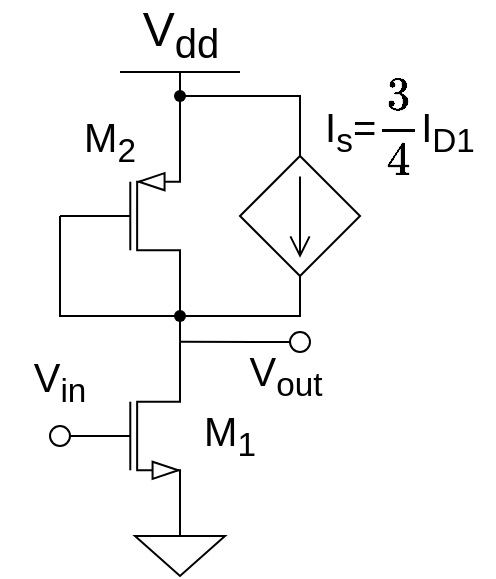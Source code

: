 <mxfile version="24.2.5" type="device">
  <diagram name="第 1 页" id="KQgFznmMk-7w00Asw3PZ">
    <mxGraphModel dx="795" dy="553" grid="1" gridSize="10" guides="1" tooltips="1" connect="1" arrows="1" fold="1" page="1" pageScale="1" pageWidth="827" pageHeight="1169" math="1" shadow="0">
      <root>
        <mxCell id="0" />
        <mxCell id="1" parent="0" />
        <mxCell id="H2_6VzYSoTYH0_JN51bl-1" value="" style="verticalLabelPosition=bottom;shadow=0;dashed=0;align=center;html=1;verticalAlign=top;shape=mxgraph.electrical.transistors.nmos;pointerEvents=1;" vertex="1" parent="1">
          <mxGeometry x="380" y="240" width="60" height="100" as="geometry" />
        </mxCell>
        <mxCell id="H2_6VzYSoTYH0_JN51bl-2" value="" style="verticalLabelPosition=bottom;shadow=0;dashed=0;align=center;html=1;verticalAlign=top;strokeWidth=1;shape=ellipse;" vertex="1" parent="1">
          <mxGeometry x="375" y="285" width="10" height="10" as="geometry" />
        </mxCell>
        <mxCell id="H2_6VzYSoTYH0_JN51bl-3" value="" style="pointerEvents=1;verticalLabelPosition=bottom;shadow=0;dashed=0;align=center;html=1;verticalAlign=top;shape=mxgraph.electrical.signal_sources.signal_ground;" vertex="1" parent="1">
          <mxGeometry x="417.5" y="330" width="45" height="30" as="geometry" />
        </mxCell>
        <mxCell id="H2_6VzYSoTYH0_JN51bl-4" value="V&lt;sub&gt;dd&lt;/sub&gt;" style="verticalLabelPosition=top;verticalAlign=bottom;shape=mxgraph.electrical.signal_sources.vdd;shadow=0;dashed=0;align=center;strokeWidth=1;fontSize=24;html=1;flipV=1;" vertex="1" parent="1">
          <mxGeometry x="410" y="108" width="60" height="50" as="geometry" />
        </mxCell>
        <mxCell id="H2_6VzYSoTYH0_JN51bl-5" value="" style="verticalLabelPosition=bottom;shadow=0;dashed=0;align=center;html=1;verticalAlign=top;strokeWidth=1;shape=ellipse;" vertex="1" parent="1">
          <mxGeometry x="495" y="238" width="10" height="10" as="geometry" />
        </mxCell>
        <mxCell id="H2_6VzYSoTYH0_JN51bl-6" value="&lt;font style=&quot;font-size: 20px;&quot;&gt;V&lt;sub&gt;in&lt;/sub&gt;&lt;/font&gt;" style="text;html=1;align=center;verticalAlign=middle;whiteSpace=wrap;rounded=0;" vertex="1" parent="1">
          <mxGeometry x="350" y="248" width="60" height="30" as="geometry" />
        </mxCell>
        <mxCell id="H2_6VzYSoTYH0_JN51bl-7" value="&lt;font style=&quot;font-size: 20px;&quot;&gt;V&lt;sub&gt;out&lt;/sub&gt;&lt;/font&gt;" style="text;html=1;align=center;verticalAlign=middle;whiteSpace=wrap;rounded=0;" vertex="1" parent="1">
          <mxGeometry x="462.5" y="245" width="60" height="30" as="geometry" />
        </mxCell>
        <mxCell id="H2_6VzYSoTYH0_JN51bl-8" value="" style="endArrow=none;html=1;strokeWidth=1;rounded=0;entryX=1;entryY=0;entryDx=0;entryDy=0;entryPerimeter=0;exitDx=0;exitDy=0;exitPerimeter=0;" edge="1" parent="1" target="H2_6VzYSoTYH0_JN51bl-1">
          <mxGeometry width="100" relative="1" as="geometry">
            <mxPoint x="440" y="227" as="sourcePoint" />
            <mxPoint x="480" y="280" as="targetPoint" />
          </mxGeometry>
        </mxCell>
        <mxCell id="H2_6VzYSoTYH0_JN51bl-9" value="" style="endArrow=none;html=1;strokeWidth=1;rounded=0;entryX=0;entryY=0.5;entryDx=0;entryDy=0;exitX=1;exitY=0;exitDx=0;exitDy=0;exitPerimeter=0;" edge="1" parent="1" source="H2_6VzYSoTYH0_JN51bl-1" target="H2_6VzYSoTYH0_JN51bl-5">
          <mxGeometry width="100" relative="1" as="geometry">
            <mxPoint x="380" y="280" as="sourcePoint" />
            <mxPoint x="480" y="280" as="targetPoint" />
          </mxGeometry>
        </mxCell>
        <mxCell id="H2_6VzYSoTYH0_JN51bl-10" value="&lt;span style=&quot;font-size: 20px;&quot;&gt;M&lt;sub&gt;1&lt;/sub&gt;&lt;/span&gt;" style="text;html=1;align=center;verticalAlign=middle;whiteSpace=wrap;rounded=0;" vertex="1" parent="1">
          <mxGeometry x="435" y="275" width="60" height="30" as="geometry" />
        </mxCell>
        <mxCell id="H2_6VzYSoTYH0_JN51bl-11" value="&lt;span style=&quot;font-size: 20px;&quot;&gt;M&lt;sub&gt;2&lt;/sub&gt;&lt;/span&gt;" style="text;html=1;align=center;verticalAlign=middle;whiteSpace=wrap;rounded=0;" vertex="1" parent="1">
          <mxGeometry x="375" y="128" width="60" height="30" as="geometry" />
        </mxCell>
        <mxCell id="H2_6VzYSoTYH0_JN51bl-12" value="" style="verticalLabelPosition=bottom;shadow=0;dashed=0;align=center;html=1;verticalAlign=top;shape=mxgraph.electrical.transistors.pmos;pointerEvents=1;" vertex="1" parent="1">
          <mxGeometry x="380" y="130" width="60" height="100" as="geometry" />
        </mxCell>
        <mxCell id="H2_6VzYSoTYH0_JN51bl-14" value="" style="endArrow=none;html=1;strokeWidth=1;rounded=0;entryDx=0;entryDy=0;entryPerimeter=0;exitX=1;exitY=0.5;exitDx=0;exitDy=0;exitPerimeter=0;" edge="1" parent="1">
          <mxGeometry width="100" relative="1" as="geometry">
            <mxPoint x="440" y="218" as="sourcePoint" />
            <mxPoint x="440" y="227" as="targetPoint" />
          </mxGeometry>
        </mxCell>
        <mxCell id="H2_6VzYSoTYH0_JN51bl-16" value="" style="pointerEvents=1;verticalLabelPosition=bottom;shadow=0;dashed=0;align=center;html=1;verticalAlign=top;shape=mxgraph.electrical.signal_sources.source;aspect=fixed;points=[[0.5,0,0],[1,0.5,0],[0.5,1,0],[0,0.5,0]];elSignalType=dc2;elSourceType=dependent;" vertex="1" parent="1">
          <mxGeometry x="470" y="150" width="60" height="60" as="geometry" />
        </mxCell>
        <mxCell id="H2_6VzYSoTYH0_JN51bl-20" value="" style="endArrow=none;html=1;strokeWidth=1;rounded=0;exitX=0;exitY=0.5;exitDx=0;exitDy=0;exitPerimeter=0;" edge="1" parent="1" source="H2_6VzYSoTYH0_JN51bl-12">
          <mxGeometry width="100" relative="1" as="geometry">
            <mxPoint x="400" y="230" as="sourcePoint" />
            <mxPoint x="440" y="230" as="targetPoint" />
            <Array as="points">
              <mxPoint x="380" y="230" />
            </Array>
          </mxGeometry>
        </mxCell>
        <mxCell id="H2_6VzYSoTYH0_JN51bl-21" value="" style="endArrow=none;html=1;strokeWidth=1;rounded=0;entryX=0.5;entryY=1;entryDx=0;entryDy=0;entryPerimeter=0;" edge="1" parent="1" source="H2_6VzYSoTYH0_JN51bl-25" target="H2_6VzYSoTYH0_JN51bl-16">
          <mxGeometry width="100" relative="1" as="geometry">
            <mxPoint x="440" y="230" as="sourcePoint" />
            <mxPoint x="580" y="227.14" as="targetPoint" />
            <Array as="points">
              <mxPoint x="500" y="230" />
            </Array>
          </mxGeometry>
        </mxCell>
        <mxCell id="H2_6VzYSoTYH0_JN51bl-22" value="" style="endArrow=none;html=1;strokeWidth=1;rounded=0;entryX=0.5;entryY=0;entryDx=0;entryDy=0;entryPerimeter=0;" edge="1" parent="1" source="H2_6VzYSoTYH0_JN51bl-23" target="H2_6VzYSoTYH0_JN51bl-16">
          <mxGeometry width="100" relative="1" as="geometry">
            <mxPoint x="440" y="120" as="sourcePoint" />
            <mxPoint x="540" y="120" as="targetPoint" />
            <Array as="points">
              <mxPoint x="500" y="120" />
            </Array>
          </mxGeometry>
        </mxCell>
        <mxCell id="H2_6VzYSoTYH0_JN51bl-24" value="" style="endArrow=none;html=1;strokeWidth=1;rounded=0;entryDx=0;entryDy=0;entryPerimeter=0;" edge="1" parent="1" target="H2_6VzYSoTYH0_JN51bl-23">
          <mxGeometry width="100" relative="1" as="geometry">
            <mxPoint x="440" y="120" as="sourcePoint" />
            <mxPoint x="500" y="150" as="targetPoint" />
            <Array as="points" />
          </mxGeometry>
        </mxCell>
        <mxCell id="H2_6VzYSoTYH0_JN51bl-23" value="" style="shape=waypoint;sketch=0;fillStyle=solid;size=6;pointerEvents=1;points=[];fillColor=none;resizable=0;rotatable=0;perimeter=centerPerimeter;snapToPoint=1;" vertex="1" parent="1">
          <mxGeometry x="430" y="110" width="20" height="20" as="geometry" />
        </mxCell>
        <mxCell id="H2_6VzYSoTYH0_JN51bl-26" value="" style="endArrow=none;html=1;strokeWidth=1;rounded=0;entryDx=0;entryDy=0;entryPerimeter=0;" edge="1" parent="1" target="H2_6VzYSoTYH0_JN51bl-25">
          <mxGeometry width="100" relative="1" as="geometry">
            <mxPoint x="440" y="230" as="sourcePoint" />
            <mxPoint x="500" y="210" as="targetPoint" />
            <Array as="points" />
          </mxGeometry>
        </mxCell>
        <mxCell id="H2_6VzYSoTYH0_JN51bl-25" value="" style="shape=waypoint;sketch=0;fillStyle=solid;size=6;pointerEvents=1;points=[];fillColor=none;resizable=0;rotatable=0;perimeter=centerPerimeter;snapToPoint=1;" vertex="1" parent="1">
          <mxGeometry x="430" y="220" width="20" height="20" as="geometry" />
        </mxCell>
        <mxCell id="H2_6VzYSoTYH0_JN51bl-27" value="&lt;font style=&quot;font-size: 20px;&quot;&gt;I&lt;sub&gt;s&lt;/sub&gt;=`3/4`I&lt;sub&gt;D1&lt;/sub&gt;&lt;/font&gt;" style="text;html=1;align=center;verticalAlign=middle;whiteSpace=wrap;rounded=0;" vertex="1" parent="1">
          <mxGeometry x="505" y="120" width="90" height="30" as="geometry" />
        </mxCell>
      </root>
    </mxGraphModel>
  </diagram>
</mxfile>
